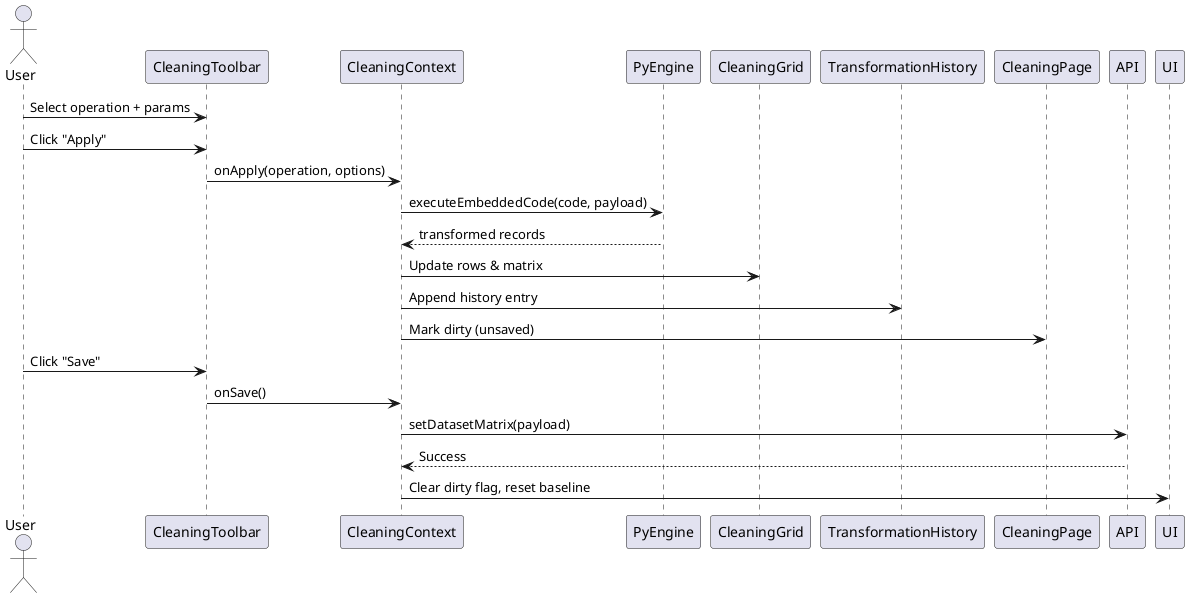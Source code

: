 ' ===========================
' Combined Cleaning Diagrams
' ===========================

' --- 1. Sequence Diagram (Apply Transformation Flow) ---
@startuml CleaningSequence
actor User
User -> CleaningToolbar: Select operation + params
User -> CleaningToolbar: Click "Apply"
CleaningToolbar -> CleaningContext: onApply(operation, options)

CleaningContext -> PyEngine: executeEmbeddedCode(code, payload)
PyEngine --> CleaningContext: transformed records

CleaningContext -> CleaningGrid: Update rows & matrix
CleaningContext -> TransformationHistory: Append history entry
CleaningContext -> CleaningPage: Mark dirty (unsaved)

User -> CleaningToolbar: Click "Save"
CleaningToolbar -> CleaningContext: onSave()
CleaningContext -> API: setDatasetMatrix(payload)
API --> CleaningContext: Success
CleaningContext -> UI: Clear dirty flag, reset baseline
@enduml

' --- 2. Class Diagram ---
@startuml CleaningClasses
class CleaningPage {
  + CleaningProvider
  + CleaningView
}

class CleaningProvider {
  - datasetId: number
  - columnNumber: number
  - matrixColumns: DatasetMatrixColumn[]
  - matrixRows: DatasetMatrixRow[]
  - rows: CleaningRow[]
  - baselineRows: CleaningRow[]
  - history: HistoryRecord[]
  - dirty: boolean
  - isSaving: boolean
  + handleColumnChange()
  + handleCellChange()
  + handleApplyTransformation()
  + handleUndo()
  + handleReset()
  + handleSave()
}

class CleaningGrid {
  + columns: DatasetMatrixColumn[]
  + rows: DatasetMatrixRow[]
  + selectedColumnNumber: number
  + onCellValueChange()
}

class CleaningToolbar {
  + disabled: boolean
  + onApply()
  + onReset()
  + onSave()
}

class TransformationHistory {
  + items: TransformationHistoryItem[]
  + onUndo()
}

class Menu {
  + list: string[]
  + onClick()
}

class PyEngine {
  + executeEmbeddedCode(code, payload)
}

class API {
  + getDatasetMatrix()
  + setDatasetMatrix()
}

CleaningPage --> CleaningProvider
CleaningProvider --> CleaningGrid
CleaningProvider --> CleaningToolbar
CleaningProvider --> TransformationHistory
CleaningToolbar --> CleaningProvider : "onApply / onSave / onReset"
CleaningGrid --> CleaningProvider : "onCellValueChange"
TransformationHistory --> CleaningProvider : "onUndo"
CleaningProvider --> PyEngine : "executeEmbeddedCode"
CleaningProvider --> API : "getDatasetMatrix, setDatasetMatrix"
@enduml

' --- 3. State Diagram (Dataset Lifecycle) ---
@startuml CleaningStates
[*] --> Idle

Idle --> Editing : Load dataset + select column
Editing --> Dirty : Cell change / Transformation applied
Dirty --> Saved : Save successful
Dirty --> Error : Save failed / Transformation error
Saved --> Editing : Continue editing
Error --> Editing : Fix error / retry
@enduml

